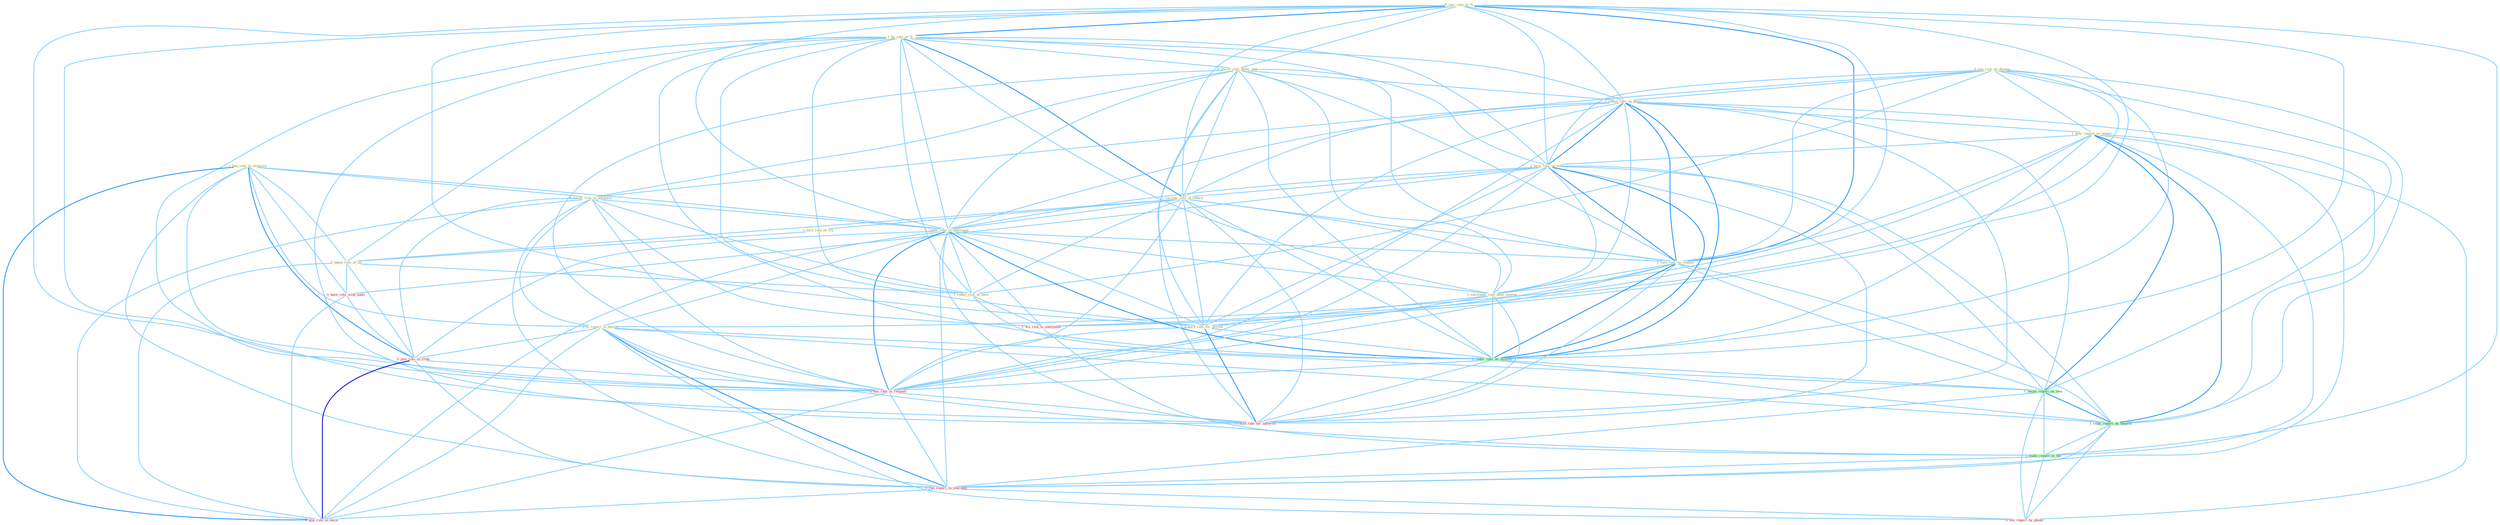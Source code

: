 Graph G{ 
    node
    [shape=polygon,style=filled,width=.5,height=.06,color="#BDFCC9",fixedsize=true,fontsize=4,
    fontcolor="#2f4f4f"];
    {node
    [color="#ffffe0", fontcolor="#8b7d6b"] "0_rais_rate_to_% " "1_ha_rate_of_% " "0_lower_rate_befor_end " "1_ban_role_in_assassin " "0_see_risk_on_dimens " "1_retain_rate_on_paper " "1_hear_report_on_experi " "1_have_rate_on_vote " "0_lower_risk_in_portfolio " "1_increas_rate_of_return " "1_reduc_rate_in_entitynam " "1_is_report_in_bureau " "1_rais_rate_on_contain " "1_turn_rule_of_citi " "1_entitynam_rate_after_expens " "0_earn_rate_for_period " "0_taken_role_of_on " "1_reduc_risk_of_have "}
{node [color="#fff0f5", fontcolor="#b22222"] "1_wa_risk_to_entitynam " "0_have_role_with_audit " "0_plai_role_in_slide " "0_eas_rate_in_respons " "0_ran_report_in_yearnum " "0_file_report_by_phone " "0_plai_role_in_decis " "0_hold_rate_for_advertis "}
edge [color="#B0E2FF"];

	"0_rais_rate_to_% " -- "1_ha_rate_of_% " [w="2", color="#1e90ff" , len=0.8];
	"0_rais_rate_to_% " -- "0_lower_rate_befor_end " [w="1", color="#87cefa" ];
	"0_rais_rate_to_% " -- "1_retain_rate_on_paper " [w="1", color="#87cefa" ];
	"0_rais_rate_to_% " -- "1_have_rate_on_vote " [w="1", color="#87cefa" ];
	"0_rais_rate_to_% " -- "1_increas_rate_of_return " [w="1", color="#87cefa" ];
	"0_rais_rate_to_% " -- "1_reduc_rate_in_entitynam " [w="1", color="#87cefa" ];
	"0_rais_rate_to_% " -- "1_rais_rate_on_contain " [w="2", color="#1e90ff" , len=0.8];
	"0_rais_rate_to_% " -- "1_entitynam_rate_after_expens " [w="1", color="#87cefa" ];
	"0_rais_rate_to_% " -- "0_earn_rate_for_period " [w="1", color="#87cefa" ];
	"0_rais_rate_to_% " -- "1_wa_risk_to_entitynam " [w="1", color="#87cefa" ];
	"0_rais_rate_to_% " -- "1_reduc_rate_on_million " [w="1", color="#87cefa" ];
	"0_rais_rate_to_% " -- "1_make_report_to_the " [w="1", color="#87cefa" ];
	"0_rais_rate_to_% " -- "0_eas_rate_in_respons " [w="1", color="#87cefa" ];
	"0_rais_rate_to_% " -- "0_hold_rate_for_advertis " [w="1", color="#87cefa" ];
	"1_ha_rate_of_% " -- "0_lower_rate_befor_end " [w="1", color="#87cefa" ];
	"1_ha_rate_of_% " -- "1_retain_rate_on_paper " [w="1", color="#87cefa" ];
	"1_ha_rate_of_% " -- "1_have_rate_on_vote " [w="1", color="#87cefa" ];
	"1_ha_rate_of_% " -- "1_increas_rate_of_return " [w="2", color="#1e90ff" , len=0.8];
	"1_ha_rate_of_% " -- "1_reduc_rate_in_entitynam " [w="1", color="#87cefa" ];
	"1_ha_rate_of_% " -- "1_rais_rate_on_contain " [w="1", color="#87cefa" ];
	"1_ha_rate_of_% " -- "1_turn_rule_of_citi " [w="1", color="#87cefa" ];
	"1_ha_rate_of_% " -- "1_entitynam_rate_after_expens " [w="1", color="#87cefa" ];
	"1_ha_rate_of_% " -- "0_earn_rate_for_period " [w="1", color="#87cefa" ];
	"1_ha_rate_of_% " -- "0_taken_role_of_on " [w="1", color="#87cefa" ];
	"1_ha_rate_of_% " -- "1_reduc_risk_of_have " [w="1", color="#87cefa" ];
	"1_ha_rate_of_% " -- "1_reduc_rate_on_million " [w="1", color="#87cefa" ];
	"1_ha_rate_of_% " -- "0_eas_rate_in_respons " [w="1", color="#87cefa" ];
	"1_ha_rate_of_% " -- "0_hold_rate_for_advertis " [w="1", color="#87cefa" ];
	"0_lower_rate_befor_end " -- "1_retain_rate_on_paper " [w="1", color="#87cefa" ];
	"0_lower_rate_befor_end " -- "1_have_rate_on_vote " [w="1", color="#87cefa" ];
	"0_lower_rate_befor_end " -- "0_lower_risk_in_portfolio " [w="1", color="#87cefa" ];
	"0_lower_rate_befor_end " -- "1_increas_rate_of_return " [w="1", color="#87cefa" ];
	"0_lower_rate_befor_end " -- "1_reduc_rate_in_entitynam " [w="1", color="#87cefa" ];
	"0_lower_rate_befor_end " -- "1_rais_rate_on_contain " [w="1", color="#87cefa" ];
	"0_lower_rate_befor_end " -- "1_entitynam_rate_after_expens " [w="1", color="#87cefa" ];
	"0_lower_rate_befor_end " -- "0_earn_rate_for_period " [w="1", color="#87cefa" ];
	"0_lower_rate_befor_end " -- "1_reduc_rate_on_million " [w="1", color="#87cefa" ];
	"0_lower_rate_befor_end " -- "0_eas_rate_in_respons " [w="1", color="#87cefa" ];
	"0_lower_rate_befor_end " -- "0_hold_rate_for_advertis " [w="1", color="#87cefa" ];
	"1_ban_role_in_assassin " -- "0_lower_risk_in_portfolio " [w="1", color="#87cefa" ];
	"1_ban_role_in_assassin " -- "1_reduc_rate_in_entitynam " [w="1", color="#87cefa" ];
	"1_ban_role_in_assassin " -- "1_is_report_in_bureau " [w="1", color="#87cefa" ];
	"1_ban_role_in_assassin " -- "0_taken_role_of_on " [w="1", color="#87cefa" ];
	"1_ban_role_in_assassin " -- "0_have_role_with_audit " [w="1", color="#87cefa" ];
	"1_ban_role_in_assassin " -- "0_plai_role_in_slide " [w="2", color="#1e90ff" , len=0.8];
	"1_ban_role_in_assassin " -- "0_eas_rate_in_respons " [w="1", color="#87cefa" ];
	"1_ban_role_in_assassin " -- "0_ran_report_in_yearnum " [w="1", color="#87cefa" ];
	"1_ban_role_in_assassin " -- "0_plai_role_in_decis " [w="2", color="#1e90ff" , len=0.8];
	"0_see_risk_on_dimens " -- "1_retain_rate_on_paper " [w="1", color="#87cefa" ];
	"0_see_risk_on_dimens " -- "1_hear_report_on_experi " [w="1", color="#87cefa" ];
	"0_see_risk_on_dimens " -- "1_have_rate_on_vote " [w="1", color="#87cefa" ];
	"0_see_risk_on_dimens " -- "0_lower_risk_in_portfolio " [w="1", color="#87cefa" ];
	"0_see_risk_on_dimens " -- "1_rais_rate_on_contain " [w="1", color="#87cefa" ];
	"0_see_risk_on_dimens " -- "1_reduc_risk_of_have " [w="1", color="#87cefa" ];
	"0_see_risk_on_dimens " -- "1_wa_risk_to_entitynam " [w="1", color="#87cefa" ];
	"0_see_risk_on_dimens " -- "1_reduc_rate_on_million " [w="1", color="#87cefa" ];
	"0_see_risk_on_dimens " -- "1_await_report_on_loss " [w="1", color="#87cefa" ];
	"0_see_risk_on_dimens " -- "1_relai_report_on_tendenc " [w="1", color="#87cefa" ];
	"1_retain_rate_on_paper " -- "1_hear_report_on_experi " [w="1", color="#87cefa" ];
	"1_retain_rate_on_paper " -- "1_have_rate_on_vote " [w="2", color="#1e90ff" , len=0.8];
	"1_retain_rate_on_paper " -- "1_increas_rate_of_return " [w="1", color="#87cefa" ];
	"1_retain_rate_on_paper " -- "1_reduc_rate_in_entitynam " [w="1", color="#87cefa" ];
	"1_retain_rate_on_paper " -- "1_rais_rate_on_contain " [w="2", color="#1e90ff" , len=0.8];
	"1_retain_rate_on_paper " -- "1_entitynam_rate_after_expens " [w="1", color="#87cefa" ];
	"1_retain_rate_on_paper " -- "0_earn_rate_for_period " [w="1", color="#87cefa" ];
	"1_retain_rate_on_paper " -- "1_reduc_rate_on_million " [w="2", color="#1e90ff" , len=0.8];
	"1_retain_rate_on_paper " -- "1_await_report_on_loss " [w="1", color="#87cefa" ];
	"1_retain_rate_on_paper " -- "1_relai_report_on_tendenc " [w="1", color="#87cefa" ];
	"1_retain_rate_on_paper " -- "0_eas_rate_in_respons " [w="1", color="#87cefa" ];
	"1_retain_rate_on_paper " -- "0_hold_rate_for_advertis " [w="1", color="#87cefa" ];
	"1_hear_report_on_experi " -- "1_have_rate_on_vote " [w="1", color="#87cefa" ];
	"1_hear_report_on_experi " -- "1_is_report_in_bureau " [w="1", color="#87cefa" ];
	"1_hear_report_on_experi " -- "1_rais_rate_on_contain " [w="1", color="#87cefa" ];
	"1_hear_report_on_experi " -- "1_reduc_rate_on_million " [w="1", color="#87cefa" ];
	"1_hear_report_on_experi " -- "1_await_report_on_loss " [w="2", color="#1e90ff" , len=0.8];
	"1_hear_report_on_experi " -- "1_relai_report_on_tendenc " [w="2", color="#1e90ff" , len=0.8];
	"1_hear_report_on_experi " -- "1_make_report_to_the " [w="1", color="#87cefa" ];
	"1_hear_report_on_experi " -- "0_ran_report_in_yearnum " [w="1", color="#87cefa" ];
	"1_hear_report_on_experi " -- "0_file_report_by_phone " [w="1", color="#87cefa" ];
	"1_have_rate_on_vote " -- "1_increas_rate_of_return " [w="1", color="#87cefa" ];
	"1_have_rate_on_vote " -- "1_reduc_rate_in_entitynam " [w="1", color="#87cefa" ];
	"1_have_rate_on_vote " -- "1_rais_rate_on_contain " [w="2", color="#1e90ff" , len=0.8];
	"1_have_rate_on_vote " -- "1_entitynam_rate_after_expens " [w="1", color="#87cefa" ];
	"1_have_rate_on_vote " -- "0_earn_rate_for_period " [w="1", color="#87cefa" ];
	"1_have_rate_on_vote " -- "0_have_role_with_audit " [w="1", color="#87cefa" ];
	"1_have_rate_on_vote " -- "1_reduc_rate_on_million " [w="2", color="#1e90ff" , len=0.8];
	"1_have_rate_on_vote " -- "1_await_report_on_loss " [w="1", color="#87cefa" ];
	"1_have_rate_on_vote " -- "1_relai_report_on_tendenc " [w="1", color="#87cefa" ];
	"1_have_rate_on_vote " -- "0_eas_rate_in_respons " [w="1", color="#87cefa" ];
	"1_have_rate_on_vote " -- "0_hold_rate_for_advertis " [w="1", color="#87cefa" ];
	"0_lower_risk_in_portfolio " -- "1_reduc_rate_in_entitynam " [w="1", color="#87cefa" ];
	"0_lower_risk_in_portfolio " -- "1_is_report_in_bureau " [w="1", color="#87cefa" ];
	"0_lower_risk_in_portfolio " -- "1_reduc_risk_of_have " [w="1", color="#87cefa" ];
	"0_lower_risk_in_portfolio " -- "1_wa_risk_to_entitynam " [w="1", color="#87cefa" ];
	"0_lower_risk_in_portfolio " -- "0_plai_role_in_slide " [w="1", color="#87cefa" ];
	"0_lower_risk_in_portfolio " -- "0_eas_rate_in_respons " [w="1", color="#87cefa" ];
	"0_lower_risk_in_portfolio " -- "0_ran_report_in_yearnum " [w="1", color="#87cefa" ];
	"0_lower_risk_in_portfolio " -- "0_plai_role_in_decis " [w="1", color="#87cefa" ];
	"1_increas_rate_of_return " -- "1_reduc_rate_in_entitynam " [w="1", color="#87cefa" ];
	"1_increas_rate_of_return " -- "1_rais_rate_on_contain " [w="1", color="#87cefa" ];
	"1_increas_rate_of_return " -- "1_turn_rule_of_citi " [w="1", color="#87cefa" ];
	"1_increas_rate_of_return " -- "1_entitynam_rate_after_expens " [w="1", color="#87cefa" ];
	"1_increas_rate_of_return " -- "0_earn_rate_for_period " [w="1", color="#87cefa" ];
	"1_increas_rate_of_return " -- "0_taken_role_of_on " [w="1", color="#87cefa" ];
	"1_increas_rate_of_return " -- "1_reduc_risk_of_have " [w="1", color="#87cefa" ];
	"1_increas_rate_of_return " -- "1_reduc_rate_on_million " [w="1", color="#87cefa" ];
	"1_increas_rate_of_return " -- "0_eas_rate_in_respons " [w="1", color="#87cefa" ];
	"1_increas_rate_of_return " -- "0_hold_rate_for_advertis " [w="1", color="#87cefa" ];
	"1_reduc_rate_in_entitynam " -- "1_is_report_in_bureau " [w="1", color="#87cefa" ];
	"1_reduc_rate_in_entitynam " -- "1_rais_rate_on_contain " [w="1", color="#87cefa" ];
	"1_reduc_rate_in_entitynam " -- "1_entitynam_rate_after_expens " [w="1", color="#87cefa" ];
	"1_reduc_rate_in_entitynam " -- "0_earn_rate_for_period " [w="1", color="#87cefa" ];
	"1_reduc_rate_in_entitynam " -- "1_reduc_risk_of_have " [w="1", color="#87cefa" ];
	"1_reduc_rate_in_entitynam " -- "1_wa_risk_to_entitynam " [w="1", color="#87cefa" ];
	"1_reduc_rate_in_entitynam " -- "1_reduc_rate_on_million " [w="2", color="#1e90ff" , len=0.8];
	"1_reduc_rate_in_entitynam " -- "0_plai_role_in_slide " [w="1", color="#87cefa" ];
	"1_reduc_rate_in_entitynam " -- "0_eas_rate_in_respons " [w="2", color="#1e90ff" , len=0.8];
	"1_reduc_rate_in_entitynam " -- "0_ran_report_in_yearnum " [w="1", color="#87cefa" ];
	"1_reduc_rate_in_entitynam " -- "0_plai_role_in_decis " [w="1", color="#87cefa" ];
	"1_reduc_rate_in_entitynam " -- "0_hold_rate_for_advertis " [w="1", color="#87cefa" ];
	"1_is_report_in_bureau " -- "1_await_report_on_loss " [w="1", color="#87cefa" ];
	"1_is_report_in_bureau " -- "1_relai_report_on_tendenc " [w="1", color="#87cefa" ];
	"1_is_report_in_bureau " -- "0_plai_role_in_slide " [w="1", color="#87cefa" ];
	"1_is_report_in_bureau " -- "1_make_report_to_the " [w="1", color="#87cefa" ];
	"1_is_report_in_bureau " -- "0_eas_rate_in_respons " [w="1", color="#87cefa" ];
	"1_is_report_in_bureau " -- "0_ran_report_in_yearnum " [w="2", color="#1e90ff" , len=0.8];
	"1_is_report_in_bureau " -- "0_file_report_by_phone " [w="1", color="#87cefa" ];
	"1_is_report_in_bureau " -- "0_plai_role_in_decis " [w="1", color="#87cefa" ];
	"1_rais_rate_on_contain " -- "1_entitynam_rate_after_expens " [w="1", color="#87cefa" ];
	"1_rais_rate_on_contain " -- "0_earn_rate_for_period " [w="1", color="#87cefa" ];
	"1_rais_rate_on_contain " -- "1_reduc_rate_on_million " [w="2", color="#1e90ff" , len=0.8];
	"1_rais_rate_on_contain " -- "1_await_report_on_loss " [w="1", color="#87cefa" ];
	"1_rais_rate_on_contain " -- "1_relai_report_on_tendenc " [w="1", color="#87cefa" ];
	"1_rais_rate_on_contain " -- "0_eas_rate_in_respons " [w="1", color="#87cefa" ];
	"1_rais_rate_on_contain " -- "0_hold_rate_for_advertis " [w="1", color="#87cefa" ];
	"1_turn_rule_of_citi " -- "0_taken_role_of_on " [w="1", color="#87cefa" ];
	"1_turn_rule_of_citi " -- "1_reduc_risk_of_have " [w="1", color="#87cefa" ];
	"1_entitynam_rate_after_expens " -- "0_earn_rate_for_period " [w="1", color="#87cefa" ];
	"1_entitynam_rate_after_expens " -- "1_reduc_rate_on_million " [w="1", color="#87cefa" ];
	"1_entitynam_rate_after_expens " -- "0_eas_rate_in_respons " [w="1", color="#87cefa" ];
	"1_entitynam_rate_after_expens " -- "0_hold_rate_for_advertis " [w="1", color="#87cefa" ];
	"0_earn_rate_for_period " -- "1_reduc_rate_on_million " [w="1", color="#87cefa" ];
	"0_earn_rate_for_period " -- "0_eas_rate_in_respons " [w="1", color="#87cefa" ];
	"0_earn_rate_for_period " -- "0_hold_rate_for_advertis " [w="2", color="#1e90ff" , len=0.8];
	"0_taken_role_of_on " -- "1_reduc_risk_of_have " [w="1", color="#87cefa" ];
	"0_taken_role_of_on " -- "0_have_role_with_audit " [w="1", color="#87cefa" ];
	"0_taken_role_of_on " -- "0_plai_role_in_slide " [w="1", color="#87cefa" ];
	"0_taken_role_of_on " -- "0_plai_role_in_decis " [w="1", color="#87cefa" ];
	"1_reduc_risk_of_have " -- "1_wa_risk_to_entitynam " [w="1", color="#87cefa" ];
	"1_reduc_risk_of_have " -- "1_reduc_rate_on_million " [w="1", color="#87cefa" ];
	"1_wa_risk_to_entitynam " -- "1_make_report_to_the " [w="1", color="#87cefa" ];
	"0_have_role_with_audit " -- "0_plai_role_in_slide " [w="1", color="#87cefa" ];
	"0_have_role_with_audit " -- "0_plai_role_in_decis " [w="1", color="#87cefa" ];
	"1_reduc_rate_on_million " -- "1_await_report_on_loss " [w="1", color="#87cefa" ];
	"1_reduc_rate_on_million " -- "1_relai_report_on_tendenc " [w="1", color="#87cefa" ];
	"1_reduc_rate_on_million " -- "0_eas_rate_in_respons " [w="1", color="#87cefa" ];
	"1_reduc_rate_on_million " -- "0_hold_rate_for_advertis " [w="1", color="#87cefa" ];
	"1_await_report_on_loss " -- "1_relai_report_on_tendenc " [w="2", color="#1e90ff" , len=0.8];
	"1_await_report_on_loss " -- "1_make_report_to_the " [w="1", color="#87cefa" ];
	"1_await_report_on_loss " -- "0_ran_report_in_yearnum " [w="1", color="#87cefa" ];
	"1_await_report_on_loss " -- "0_file_report_by_phone " [w="1", color="#87cefa" ];
	"1_relai_report_on_tendenc " -- "1_make_report_to_the " [w="1", color="#87cefa" ];
	"1_relai_report_on_tendenc " -- "0_ran_report_in_yearnum " [w="1", color="#87cefa" ];
	"1_relai_report_on_tendenc " -- "0_file_report_by_phone " [w="1", color="#87cefa" ];
	"0_plai_role_in_slide " -- "0_eas_rate_in_respons " [w="1", color="#87cefa" ];
	"0_plai_role_in_slide " -- "0_ran_report_in_yearnum " [w="1", color="#87cefa" ];
	"0_plai_role_in_slide " -- "0_plai_role_in_decis " [w="3", color="#0000cd" , len=0.6];
	"1_make_report_to_the " -- "0_ran_report_in_yearnum " [w="1", color="#87cefa" ];
	"1_make_report_to_the " -- "0_file_report_by_phone " [w="1", color="#87cefa" ];
	"0_eas_rate_in_respons " -- "0_ran_report_in_yearnum " [w="1", color="#87cefa" ];
	"0_eas_rate_in_respons " -- "0_plai_role_in_decis " [w="1", color="#87cefa" ];
	"0_eas_rate_in_respons " -- "0_hold_rate_for_advertis " [w="1", color="#87cefa" ];
	"0_ran_report_in_yearnum " -- "0_file_report_by_phone " [w="1", color="#87cefa" ];
	"0_ran_report_in_yearnum " -- "0_plai_role_in_decis " [w="1", color="#87cefa" ];
}